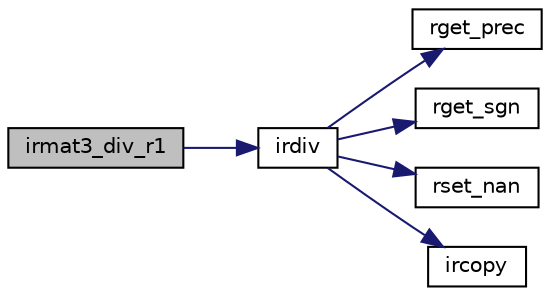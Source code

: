 digraph "irmat3_div_r1"
{
  edge [fontname="Helvetica",fontsize="10",labelfontname="Helvetica",labelfontsize="10"];
  node [fontname="Helvetica",fontsize="10",shape=record];
  rankdir="LR";
  Node24 [label="irmat3_div_r1",height=0.2,width=0.4,color="black", fillcolor="grey75", style="filled", fontcolor="black"];
  Node24 -> Node25 [color="midnightblue",fontsize="10",style="solid",fontname="Helvetica"];
  Node25 [label="irdiv",height=0.2,width=0.4,color="black", fillcolor="white", style="filled",URL="$irmulti_8c.html#a7758aa632b1f979d363156f0957a4e67",tooltip="割り算 [z0,z1]=[x0,x1]/[y0,y1] "];
  Node25 -> Node26 [color="midnightblue",fontsize="10",style="solid",fontname="Helvetica"];
  Node26 [label="rget_prec",height=0.2,width=0.4,color="black", fillcolor="white", style="filled",URL="$is__rmulti_8h.html#ad9bc8d534620527dc3c46ef4c9d04442",tooltip="rmulti型の浮動小数点数の精度(ビット数)を取得. "];
  Node25 -> Node27 [color="midnightblue",fontsize="10",style="solid",fontname="Helvetica"];
  Node27 [label="rget_sgn",height=0.2,width=0.4,color="black", fillcolor="white", style="filled",URL="$is__rmulti_8h.html#a1eabb75964384f5b7057a0275385d4bb",tooltip="rmulti型の浮動小数点数の符号部の取得. "];
  Node25 -> Node28 [color="midnightblue",fontsize="10",style="solid",fontname="Helvetica"];
  Node28 [label="rset_nan",height=0.2,width=0.4,color="black", fillcolor="white", style="filled",URL="$is__rmulti_8h.html#a622a4d8500fd5744cdbb60a6efe2cf4c",tooltip="rmulti型の値をNaNに設定. "];
  Node25 -> Node29 [color="midnightblue",fontsize="10",style="solid",fontname="Helvetica"];
  Node29 [label="ircopy",height=0.2,width=0.4,color="black", fillcolor="white", style="filled",URL="$irmulti_8c.html#aaf2192a33e04cbba12da47550fde287e",tooltip="コピー [y0,y1]=[x0,x1]. "];
}

